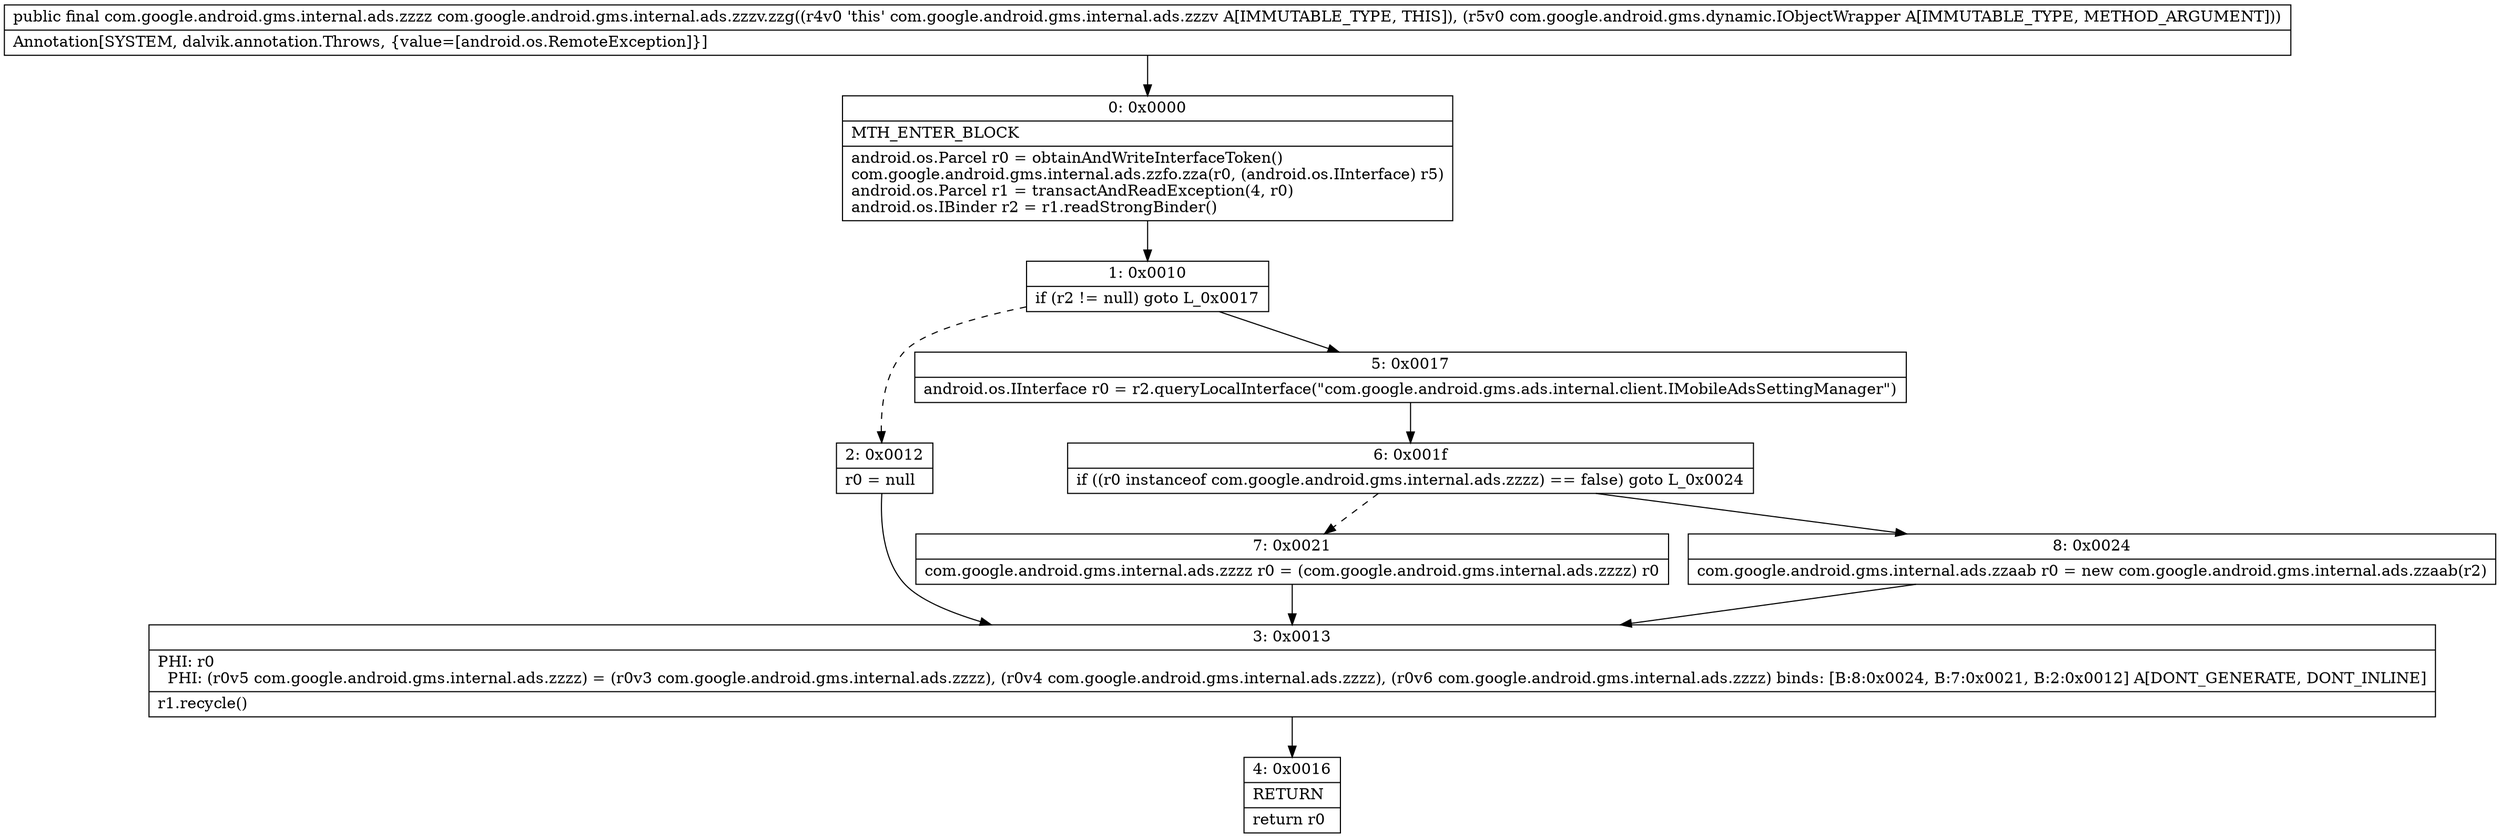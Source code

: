 digraph "CFG forcom.google.android.gms.internal.ads.zzzv.zzg(Lcom\/google\/android\/gms\/dynamic\/IObjectWrapper;)Lcom\/google\/android\/gms\/internal\/ads\/zzzz;" {
Node_0 [shape=record,label="{0\:\ 0x0000|MTH_ENTER_BLOCK\l|android.os.Parcel r0 = obtainAndWriteInterfaceToken()\lcom.google.android.gms.internal.ads.zzfo.zza(r0, (android.os.IInterface) r5)\landroid.os.Parcel r1 = transactAndReadException(4, r0)\landroid.os.IBinder r2 = r1.readStrongBinder()\l}"];
Node_1 [shape=record,label="{1\:\ 0x0010|if (r2 != null) goto L_0x0017\l}"];
Node_2 [shape=record,label="{2\:\ 0x0012|r0 = null\l}"];
Node_3 [shape=record,label="{3\:\ 0x0013|PHI: r0 \l  PHI: (r0v5 com.google.android.gms.internal.ads.zzzz) = (r0v3 com.google.android.gms.internal.ads.zzzz), (r0v4 com.google.android.gms.internal.ads.zzzz), (r0v6 com.google.android.gms.internal.ads.zzzz) binds: [B:8:0x0024, B:7:0x0021, B:2:0x0012] A[DONT_GENERATE, DONT_INLINE]\l|r1.recycle()\l}"];
Node_4 [shape=record,label="{4\:\ 0x0016|RETURN\l|return r0\l}"];
Node_5 [shape=record,label="{5\:\ 0x0017|android.os.IInterface r0 = r2.queryLocalInterface(\"com.google.android.gms.ads.internal.client.IMobileAdsSettingManager\")\l}"];
Node_6 [shape=record,label="{6\:\ 0x001f|if ((r0 instanceof com.google.android.gms.internal.ads.zzzz) == false) goto L_0x0024\l}"];
Node_7 [shape=record,label="{7\:\ 0x0021|com.google.android.gms.internal.ads.zzzz r0 = (com.google.android.gms.internal.ads.zzzz) r0\l}"];
Node_8 [shape=record,label="{8\:\ 0x0024|com.google.android.gms.internal.ads.zzaab r0 = new com.google.android.gms.internal.ads.zzaab(r2)\l}"];
MethodNode[shape=record,label="{public final com.google.android.gms.internal.ads.zzzz com.google.android.gms.internal.ads.zzzv.zzg((r4v0 'this' com.google.android.gms.internal.ads.zzzv A[IMMUTABLE_TYPE, THIS]), (r5v0 com.google.android.gms.dynamic.IObjectWrapper A[IMMUTABLE_TYPE, METHOD_ARGUMENT]))  | Annotation[SYSTEM, dalvik.annotation.Throws, \{value=[android.os.RemoteException]\}]\l}"];
MethodNode -> Node_0;
Node_0 -> Node_1;
Node_1 -> Node_2[style=dashed];
Node_1 -> Node_5;
Node_2 -> Node_3;
Node_3 -> Node_4;
Node_5 -> Node_6;
Node_6 -> Node_7[style=dashed];
Node_6 -> Node_8;
Node_7 -> Node_3;
Node_8 -> Node_3;
}

